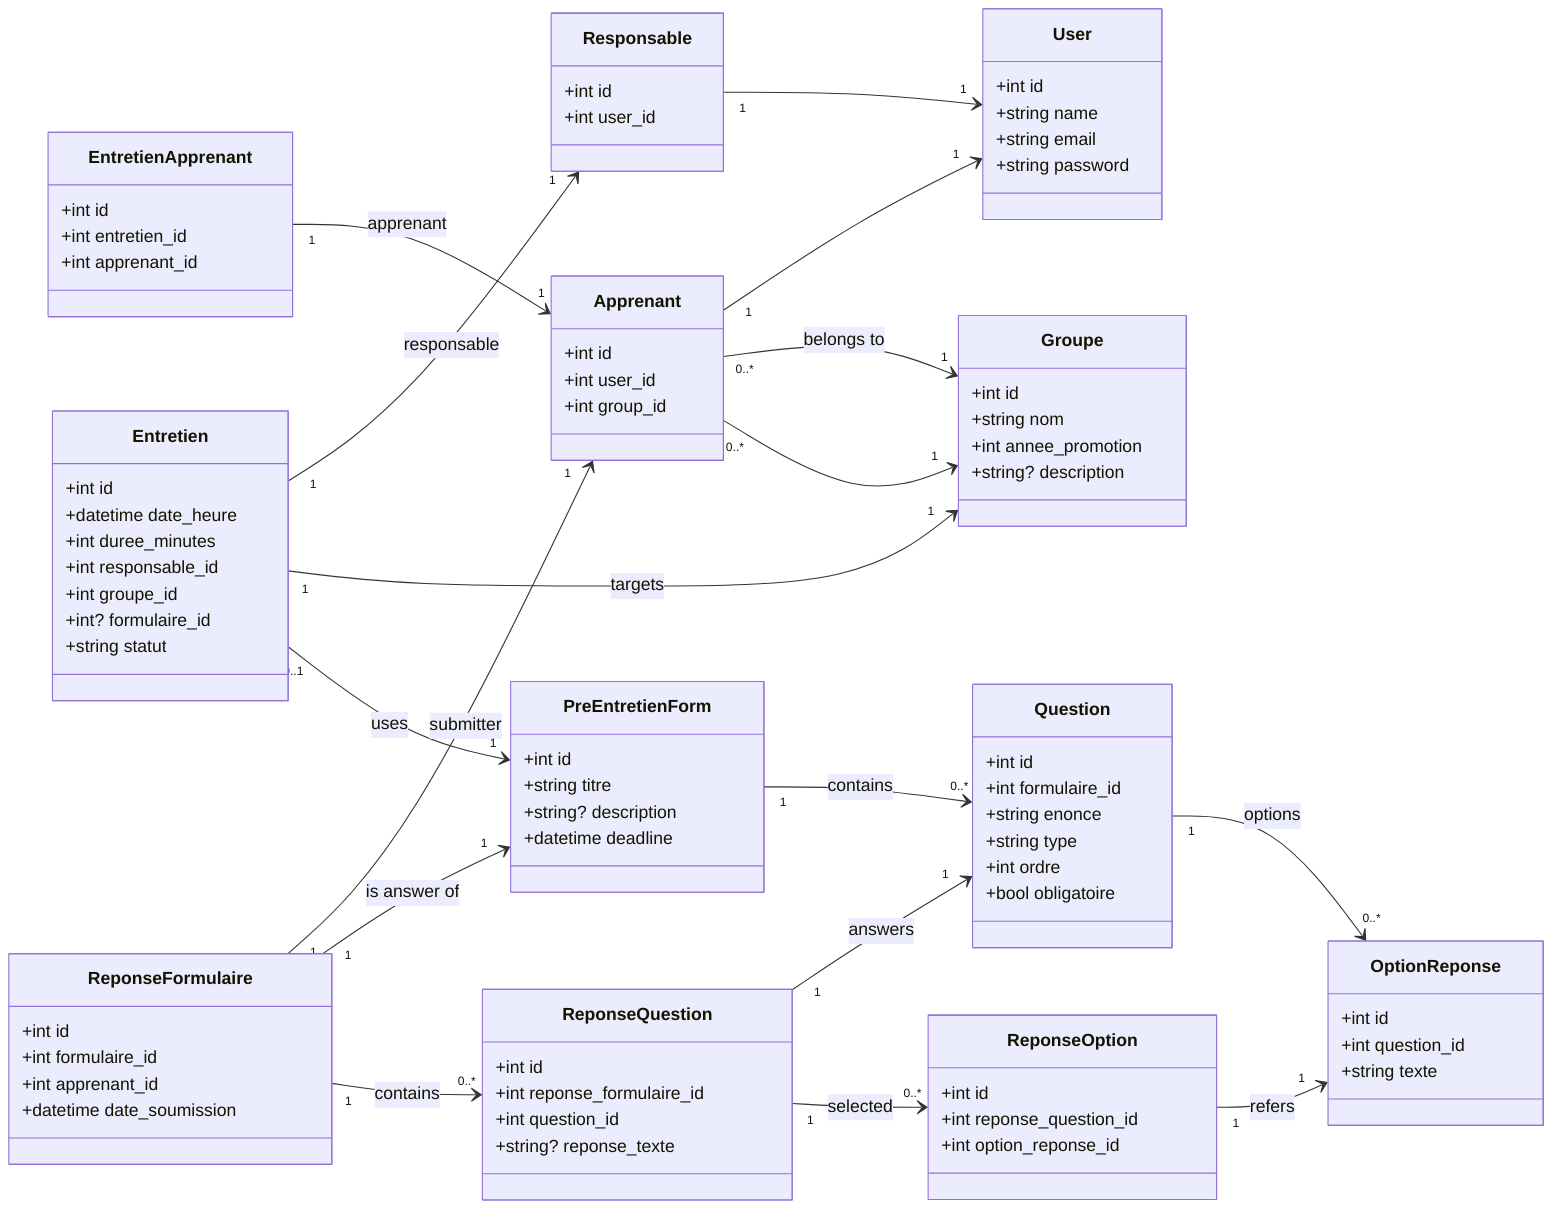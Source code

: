 classDiagram
    direction LR

    %% ==== Base User ====
    class User {
        +int id
        +string name
        +string email
        +string password
    }

    class Apprenant {
        +int id
        +int user_id
        +int group_id
    }

    class Responsable {
        +int id
        +int user_id
    }

    class Groupe {
        +int id
        +string nom
        +int annee_promotion
        +string? description
    }

    class PreEntretienForm {
        +int id
        +string titre
        +string? description
        +datetime deadline
    }

    class Question {
        +int id
        +int formulaire_id
        +string enonce
        +string type
        +int ordre
        +bool obligatoire
    }

    class OptionReponse {
        +int id
        +int question_id
        +string texte
    }

    class Entretien {
        +int id
        +datetime date_heure
        +int duree_minutes
        +int responsable_id
        +int groupe_id
        +int? formulaire_id
        +string statut
    }

    class EntretienApprenant {
        +int id
        +int entretien_id
        +int apprenant_id
    }

    class ReponseFormulaire {
        +int id
        +int formulaire_id
        +int apprenant_id
        +datetime date_soumission
    }

    class ReponseQuestion {
        +int id
        +int reponse_formulaire_id
        +int question_id
        +string? reponse_texte
    }

    class ReponseOption {
        +int id
        +int reponse_question_id
        +int option_reponse_id
    }

    %% ==== Relationships ====
    Apprenant "1" --> "1" User
    Responsable "1" --> "1" User

    Apprenant "0..*" --> "1" Groupe : belongs to
    Entretien "1" --> "1" Responsable : responsable
    EntretienApprenant "1" --> "1" Apprenant : apprenant
    ReponseFormulaire "1" --> "1" Apprenant : submitter

    Groupe "1" <-- "0..*" Apprenant
    Entretien "1" --> "1" Groupe : targets

    PreEntretienForm "1" --> "0..*" Question : contains
    Entretien "0..1" --> "1" PreEntretienForm : uses
    ReponseFormulaire "1" --> "1" PreEntretienForm : is answer of

    Question "1" --> "0..*" OptionReponse : options
    ReponseFormulaire "1" --> "0..*" ReponseQuestion : contains
    ReponseQuestion "1" --> "1" Question : answers
    ReponseQuestion "1" --> "0..*" ReponseOption : selected
    ReponseOption "1" --> "1" OptionReponse : refers